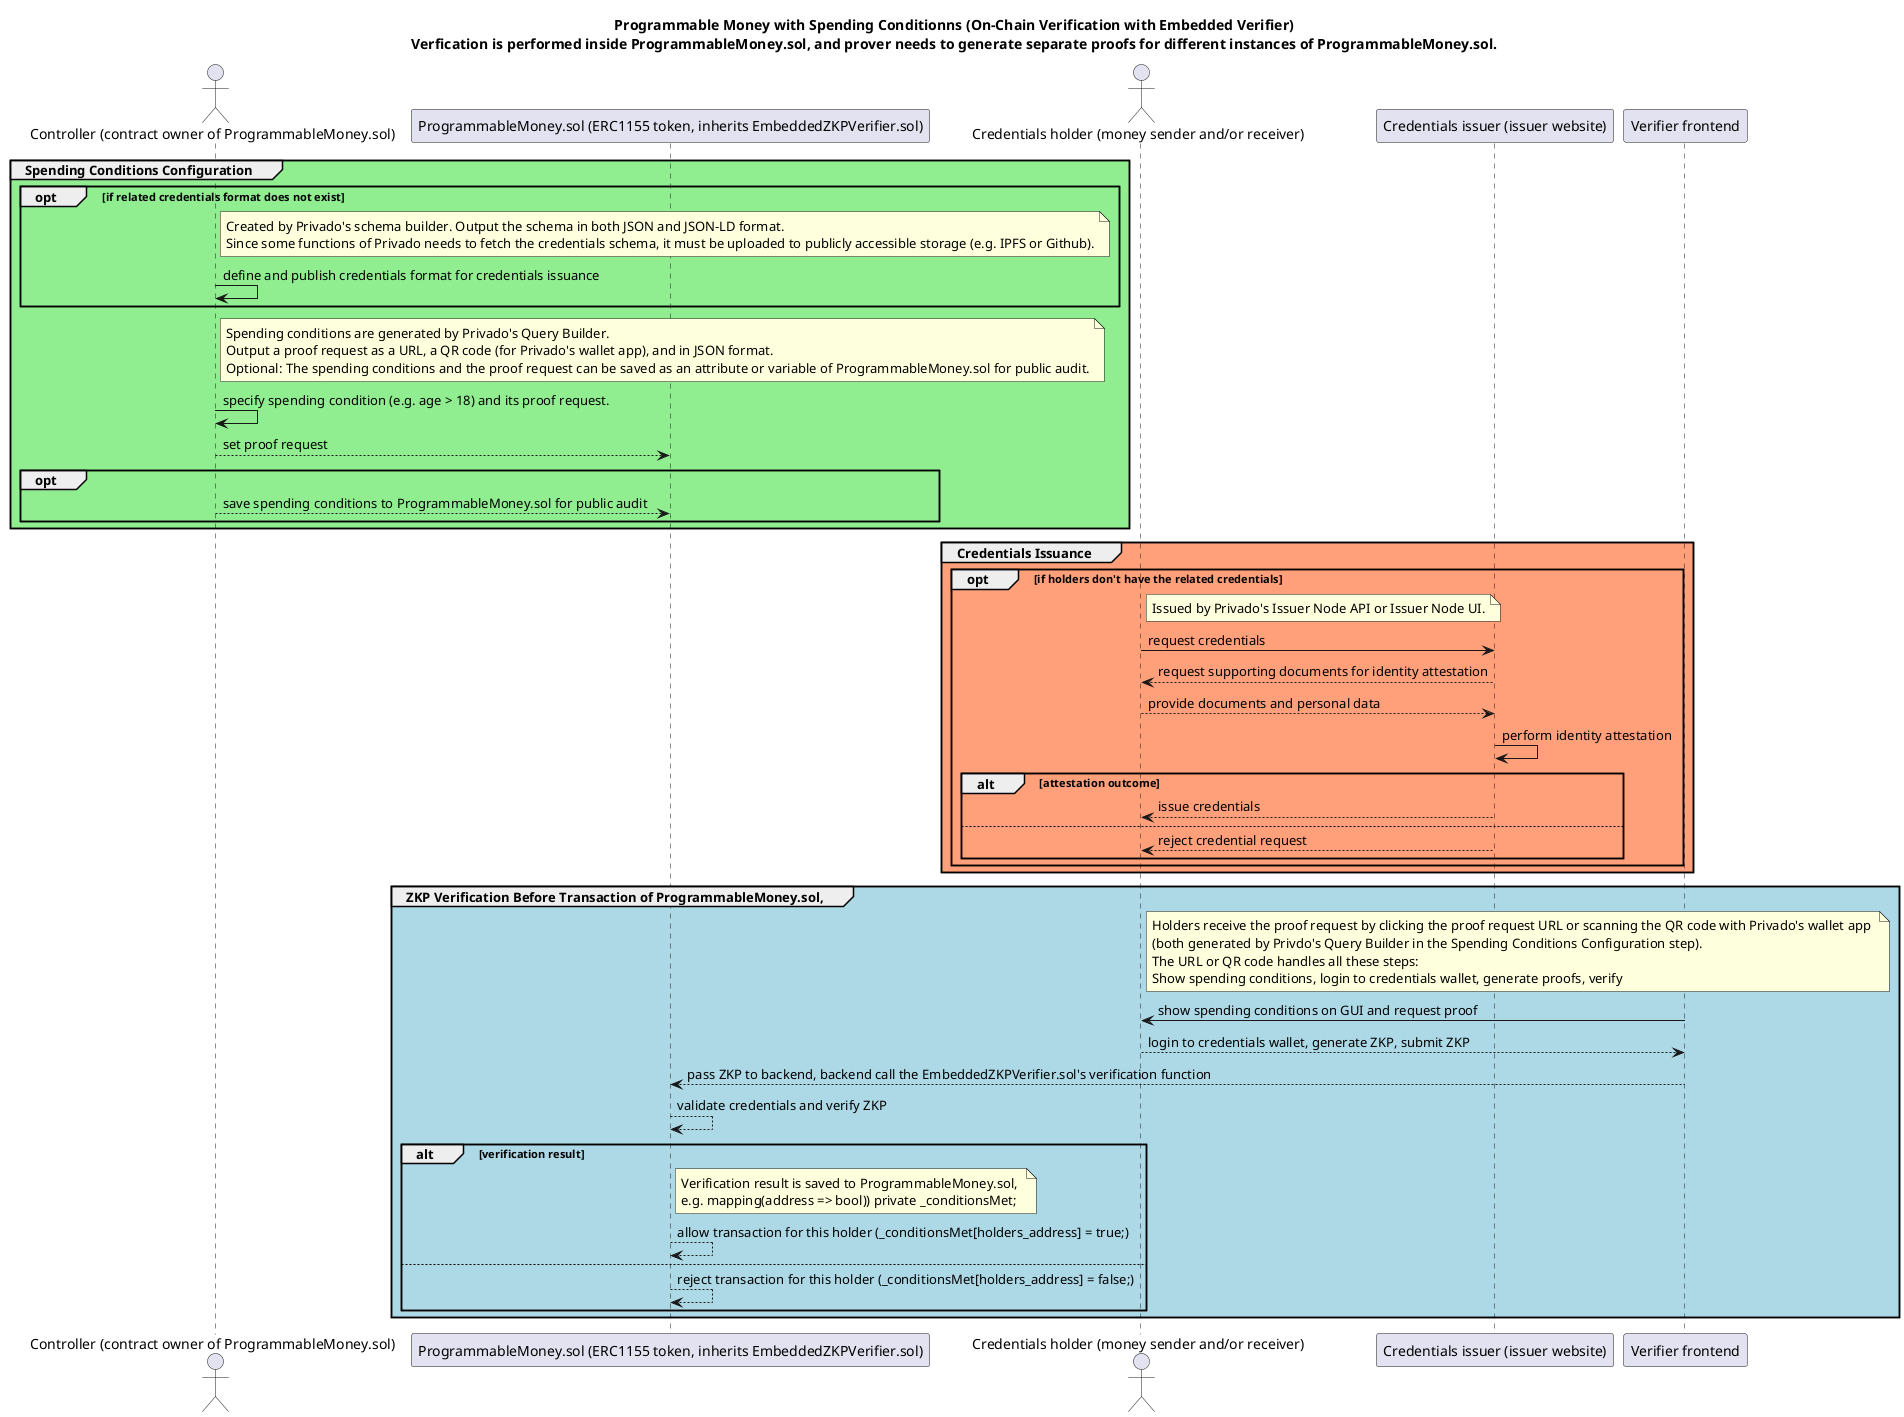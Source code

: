 @startuml
title Programmable Money with Spending Conditionns (On-Chain Verification with Embedded Verifier)\nVerfication is performed inside ProgrammableMoney.sol, and prover needs to generate separate proofs for different instances of ProgrammableMoney.sol.
actor "Controller (contract owner of ProgrammableMoney.sol)" as Controller
participant "ProgrammableMoney.sol (ERC1155 token, inherits EmbeddedZKPVerifier.sol)" as Money
actor "Credentials holder (money sender and/or receiver)" as User
participant "Credentials issuer (issuer website)" as Issuer
participant "Verifier frontend" as VerifierFrontend
' participant "Blockchain" as Blockchain

' --- Configure spending conditions of the money ---
group #lightgreen Spending Conditions Configuration
    opt if related credentials format does not exist
        note right of Controller: Created by Privado's schema builder. Output the schema in both JSON and JSON-LD format. \nSince some functions of Privado needs to fetch the credentials schema, it must be uploaded to publicly accessible storage (e.g. IPFS or Github).
        Controller -> Controller: define and publish credentials format for credentials issuance
    end
    note right of Controller: Spending conditions are generated by Privado's Query Builder.\nOutput a proof request as a URL, a QR code (for Privado's wallet app), and in JSON format.\nOptional: The spending conditions and the proof request can be saved as an attribute or variable of ProgrammableMoney.sol for public audit.
    ' https://tools.privado.id/query-builder
    Controller -> Controller: specify spending condition (e.g. age > 18) and its proof request.
    Controller --> Money: set proof request
    opt
        Controller --> Money: save spending conditions to ProgrammableMoney.sol for public audit
    end
end

group #lightsalmon Credentials Issuance
    opt if holders don't have the related credentials
        ' --- Credential Request and Issuance Phase ---
        note right of User: Issued by Privado's Issuer Node API or Issuer Node UI.
        ' https://docs.privado.id/docs/category/issuer-node-api
        ' https://docs.privado.id/docs/category/issuer-node-ui
        ' Demo: https://issuer-demo.privado.id/
        User -> Issuer: request credentials
        Issuer --> User: request supporting documents for identity attestation
        User --> Issuer: provide documents and personal data
        Issuer -> Issuer: perform identity attestation
        alt attestation outcome
            Issuer --> User: issue credentials
        else
            Issuer --> User: reject credential request
        end
    end
end

' --- Transaction Phase ---
group #lightblue ZKP Verification Before Transaction of ProgrammableMoney.sol, 
    note right of User: Holders receive the proof request by clicking the proof request URL or scanning the QR code with Privado's wallet app \n(both generated by Privdo's Query Builder in the Spending Conditions Configuration step).\nThe URL or QR code handles all these steps:\nShow spending conditions, login to credentials wallet, generate proofs, verify
    VerifierFrontend -> User: show spending conditions on GUI and request proof
    User --> VerifierFrontend: login to credentials wallet, generate ZKP, submit ZKP

    ' --- Proof Verification and Decision ---
    VerifierFrontend --> Money: pass ZKP to backend, backend call the EmbeddedZKPVerifier.sol's verification function
    Money --> Money: validate credentials and verify ZKP
    alt verification result
    note right of Money: Verification result is saved to ProgrammableMoney.sol, \ne.g. mapping(address => bool)) private _conditionsMet;
        Money --> Money: allow transaction for this holder (_conditionsMet[holders_address] = true;)
    else
        Money --> Money: reject transaction for this holder (_conditionsMet[holders_address] = false;)
    end
end

@enduml

